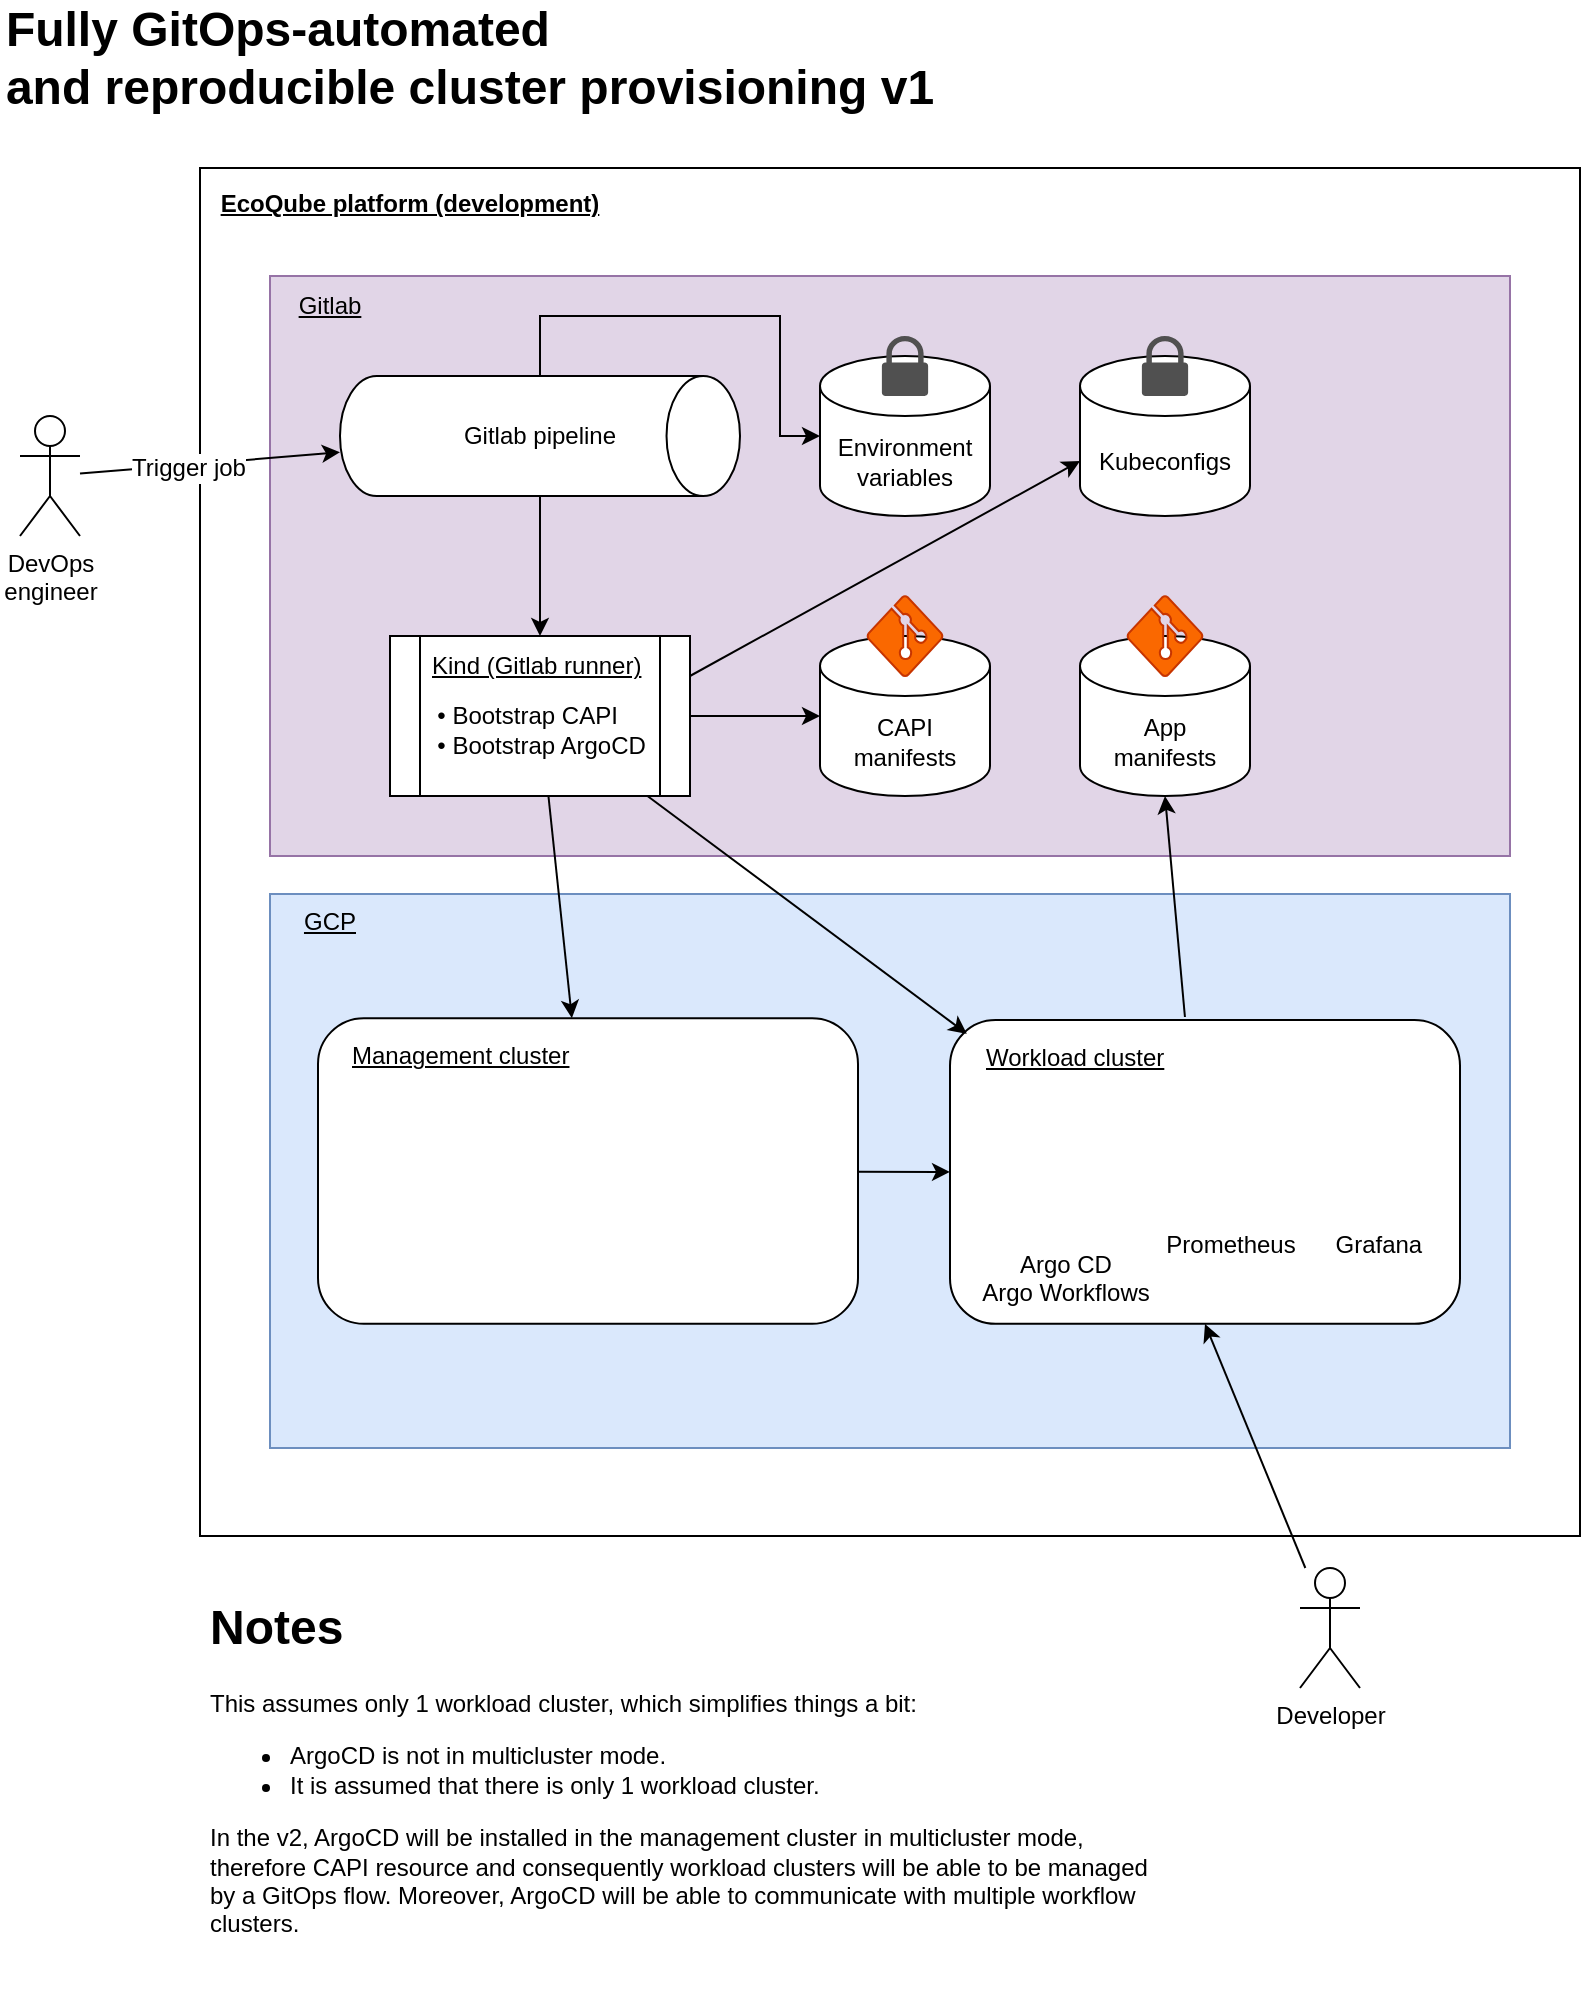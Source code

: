 <mxfile version="17.4.6" type="device"><diagram id="USkxwP469r_o65L17Wv9" name="Page-1"><mxGraphModel dx="1201" dy="2296" grid="1" gridSize="10" guides="1" tooltips="1" connect="1" arrows="1" fold="1" page="1" pageScale="1" pageWidth="827" pageHeight="1169" math="0" shadow="0"><root><mxCell id="0"/><mxCell id="1" parent="0"/><mxCell id="6IMS2J6sC5fqIFnU18Zm-2" value="" style="rounded=0;whiteSpace=wrap;html=1;" vertex="1" parent="1"><mxGeometry x="110" y="40" width="690" height="684" as="geometry"/></mxCell><mxCell id="6IMS2J6sC5fqIFnU18Zm-13" value="" style="group" vertex="1" connectable="0" parent="1"><mxGeometry x="145" y="94" width="620" height="432" as="geometry"/></mxCell><mxCell id="6IMS2J6sC5fqIFnU18Zm-9" value="" style="rounded=0;whiteSpace=wrap;html=1;fillColor=#e1d5e7;strokeColor=#9673a6;" vertex="1" parent="6IMS2J6sC5fqIFnU18Zm-13"><mxGeometry width="620.0" height="290" as="geometry"/></mxCell><mxCell id="6IMS2J6sC5fqIFnU18Zm-7" value="&lt;u&gt;Gitlab&lt;br&gt;&lt;/u&gt;" style="text;html=1;strokeColor=none;fillColor=none;align=center;verticalAlign=middle;whiteSpace=wrap;rounded=0;" vertex="1" parent="6IMS2J6sC5fqIFnU18Zm-13"><mxGeometry width="60" height="30" as="geometry"/></mxCell><mxCell id="6IMS2J6sC5fqIFnU18Zm-15" style="edgeStyle=none;rounded=0;orthogonalLoop=1;jettySize=auto;html=1;entryX=0.5;entryY=0;entryDx=0;entryDy=0;" edge="1" parent="6IMS2J6sC5fqIFnU18Zm-13" source="6IMS2J6sC5fqIFnU18Zm-5" target="6IMS2J6sC5fqIFnU18Zm-12"><mxGeometry relative="1" as="geometry"/></mxCell><mxCell id="6IMS2J6sC5fqIFnU18Zm-5" value="Gitlab pipeline" style="strokeWidth=1;html=1;shape=mxgraph.flowchart.direct_data;whiteSpace=wrap;" vertex="1" parent="6IMS2J6sC5fqIFnU18Zm-13"><mxGeometry x="35" y="50" width="200" height="60" as="geometry"/></mxCell><mxCell id="6IMS2J6sC5fqIFnU18Zm-86" style="edgeStyle=none;rounded=0;orthogonalLoop=1;jettySize=auto;html=1;exitX=1;exitY=0.25;exitDx=0;exitDy=0;entryX=0;entryY=0;entryDx=0;entryDy=52.5;entryPerimeter=0;fontSize=12;fontColor=#000000;" edge="1" parent="6IMS2J6sC5fqIFnU18Zm-13" source="6IMS2J6sC5fqIFnU18Zm-12" target="6IMS2J6sC5fqIFnU18Zm-85"><mxGeometry relative="1" as="geometry"/></mxCell><mxCell id="6IMS2J6sC5fqIFnU18Zm-12" value="&lt;div align=&quot;left&quot;&gt;&lt;br&gt;&lt;/div&gt;&lt;div align=&quot;left&quot;&gt;&amp;nbsp; • Bootstrap CAPI&lt;/div&gt;&lt;div align=&quot;left&quot;&gt;&amp;nbsp; • Bootstrap ArgoCD&lt;br&gt;&lt;/div&gt;" style="shape=process;whiteSpace=wrap;html=1;backgroundOutline=1;strokeWidth=1;align=left;" vertex="1" parent="6IMS2J6sC5fqIFnU18Zm-13"><mxGeometry x="60" y="180" width="150" height="80" as="geometry"/></mxCell><mxCell id="6IMS2J6sC5fqIFnU18Zm-17" style="edgeStyle=none;rounded=0;orthogonalLoop=1;jettySize=auto;html=1;exitX=1;exitY=0.5;exitDx=0;exitDy=0;" edge="1" parent="6IMS2J6sC5fqIFnU18Zm-13" source="6IMS2J6sC5fqIFnU18Zm-12" target="6IMS2J6sC5fqIFnU18Zm-16"><mxGeometry relative="1" as="geometry"/></mxCell><mxCell id="6IMS2J6sC5fqIFnU18Zm-16" value="&lt;div&gt;CAPI&lt;br&gt;&lt;/div&gt;&lt;div&gt;manifests&lt;/div&gt;" style="shape=cylinder3;whiteSpace=wrap;html=1;boundedLbl=1;backgroundOutline=1;size=15;strokeWidth=1;" vertex="1" parent="6IMS2J6sC5fqIFnU18Zm-13"><mxGeometry x="275" y="180" width="85" height="80" as="geometry"/></mxCell><mxCell id="6IMS2J6sC5fqIFnU18Zm-46" style="edgeStyle=orthogonalEdgeStyle;rounded=0;orthogonalLoop=1;jettySize=auto;html=1;entryX=0;entryY=0.5;entryDx=0;entryDy=0;entryPerimeter=0;exitX=0.5;exitY=0;exitDx=0;exitDy=0;exitPerimeter=0;" edge="1" parent="6IMS2J6sC5fqIFnU18Zm-13" source="6IMS2J6sC5fqIFnU18Zm-5" target="6IMS2J6sC5fqIFnU18Zm-44"><mxGeometry relative="1" as="geometry"><Array as="points"><mxPoint x="135" y="20"/><mxPoint x="255" y="20"/><mxPoint x="255" y="80"/></Array></mxGeometry></mxCell><mxCell id="6IMS2J6sC5fqIFnU18Zm-44" value="Environment variables" style="shape=cylinder3;whiteSpace=wrap;html=1;boundedLbl=1;backgroundOutline=1;size=15;strokeWidth=1;" vertex="1" parent="6IMS2J6sC5fqIFnU18Zm-13"><mxGeometry x="275" y="40" width="85" height="80" as="geometry"/></mxCell><mxCell id="6IMS2J6sC5fqIFnU18Zm-49" value="&lt;div align=&quot;left&quot;&gt;&lt;u&gt;Kind (Gitlab runner)&lt;br&gt;&lt;/u&gt;&lt;/div&gt;" style="text;html=1;strokeColor=none;fillColor=none;align=left;verticalAlign=middle;whiteSpace=wrap;rounded=0;" vertex="1" parent="6IMS2J6sC5fqIFnU18Zm-13"><mxGeometry x="79" y="180" width="115" height="30" as="geometry"/></mxCell><mxCell id="6IMS2J6sC5fqIFnU18Zm-63" value="&lt;div&gt;App&lt;br&gt;&lt;/div&gt;&lt;div&gt;manifests&lt;/div&gt;" style="shape=cylinder3;whiteSpace=wrap;html=1;boundedLbl=1;backgroundOutline=1;size=15;strokeWidth=1;" vertex="1" parent="6IMS2J6sC5fqIFnU18Zm-13"><mxGeometry x="405" y="180" width="85" height="80" as="geometry"/></mxCell><mxCell id="6IMS2J6sC5fqIFnU18Zm-81" value="" style="verticalLabelPosition=bottom;html=1;verticalAlign=top;align=center;strokeColor=#C73500;fillColor=#fa6800;shape=mxgraph.azure.git_repository;fontSize=12;fontColor=#000000;" vertex="1" parent="6IMS2J6sC5fqIFnU18Zm-13"><mxGeometry x="298.75" y="160" width="37.5" height="40" as="geometry"/></mxCell><mxCell id="6IMS2J6sC5fqIFnU18Zm-82" value="" style="verticalLabelPosition=bottom;html=1;verticalAlign=top;align=center;strokeColor=#C73500;fillColor=#fa6800;shape=mxgraph.azure.git_repository;fontSize=12;fontColor=#000000;" vertex="1" parent="6IMS2J6sC5fqIFnU18Zm-13"><mxGeometry x="428.75" y="160" width="37.5" height="40" as="geometry"/></mxCell><mxCell id="6IMS2J6sC5fqIFnU18Zm-85" value="Kubeconfigs" style="shape=cylinder3;whiteSpace=wrap;html=1;boundedLbl=1;backgroundOutline=1;size=15;strokeWidth=1;" vertex="1" parent="6IMS2J6sC5fqIFnU18Zm-13"><mxGeometry x="405" y="40" width="85" height="80" as="geometry"/></mxCell><mxCell id="6IMS2J6sC5fqIFnU18Zm-87" value="" style="sketch=0;pointerEvents=1;shadow=0;dashed=0;html=1;strokeColor=none;fillColor=#505050;labelPosition=center;verticalLabelPosition=bottom;verticalAlign=top;outlineConnect=0;align=center;shape=mxgraph.office.security.lock_protected;fontSize=12;fontColor=#000000;" vertex="1" parent="6IMS2J6sC5fqIFnU18Zm-13"><mxGeometry x="435.94" y="30" width="23.12" height="30" as="geometry"/></mxCell><mxCell id="6IMS2J6sC5fqIFnU18Zm-91" value="" style="sketch=0;pointerEvents=1;shadow=0;dashed=0;html=1;strokeColor=none;fillColor=#505050;labelPosition=center;verticalLabelPosition=bottom;verticalAlign=top;outlineConnect=0;align=center;shape=mxgraph.office.security.lock_protected;fontSize=12;fontColor=#000000;" vertex="1" parent="6IMS2J6sC5fqIFnU18Zm-13"><mxGeometry x="305.94" y="30" width="23.12" height="30" as="geometry"/></mxCell><mxCell id="6IMS2J6sC5fqIFnU18Zm-4" value="&lt;div&gt;DevOps&lt;/div&gt;&lt;div&gt;engineer&lt;br&gt;&lt;/div&gt;" style="shape=umlActor;verticalLabelPosition=bottom;verticalAlign=top;html=1;outlineConnect=0;" vertex="1" parent="1"><mxGeometry x="20" y="164" width="30" height="60" as="geometry"/></mxCell><mxCell id="6IMS2J6sC5fqIFnU18Zm-10" style="rounded=0;orthogonalLoop=1;jettySize=auto;html=1;" edge="1" parent="1" source="6IMS2J6sC5fqIFnU18Zm-4" target="6IMS2J6sC5fqIFnU18Zm-5"><mxGeometry relative="1" as="geometry"/></mxCell><mxCell id="6IMS2J6sC5fqIFnU18Zm-89" value="Trigger job" style="edgeLabel;html=1;align=center;verticalAlign=middle;resizable=0;points=[];fontSize=12;fontColor=#000000;" vertex="1" connectable="0" parent="6IMS2J6sC5fqIFnU18Zm-10"><mxGeometry x="-0.144" y="-2" relative="1" as="geometry"><mxPoint x="-2" as="offset"/></mxGeometry></mxCell><UserObject label="https://pradeepl.com/blog/kubernetes/kubernetes-cluster-api-capi-an-introduction/CAPI-CRD-types.png" id="6IMS2J6sC5fqIFnU18Zm-19"><mxCell style="group;fillColor=#dae8fc;strokeColor=#6c8ebf;" vertex="1" connectable="0" parent="1"><mxGeometry x="145" y="403" width="615" height="277" as="geometry"/></mxCell></UserObject><mxCell id="6IMS2J6sC5fqIFnU18Zm-20" value="" style="rounded=0;whiteSpace=wrap;html=1;fillColor=#dae8fc;strokeColor=#6c8ebf;" vertex="1" parent="6IMS2J6sC5fqIFnU18Zm-19"><mxGeometry width="620" height="277" as="geometry"/></mxCell><mxCell id="6IMS2J6sC5fqIFnU18Zm-21" value="&lt;u&gt;GCP&lt;/u&gt;" style="text;html=1;strokeColor=none;fillColor=none;align=center;verticalAlign=middle;whiteSpace=wrap;rounded=0;" vertex="1" parent="6IMS2J6sC5fqIFnU18Zm-19"><mxGeometry width="60.492" height="28.655" as="geometry"/></mxCell><mxCell id="6IMS2J6sC5fqIFnU18Zm-57" value="" style="group" vertex="1" connectable="0" parent="6IMS2J6sC5fqIFnU18Zm-19"><mxGeometry x="34" y="62.086" width="521" height="152.828" as="geometry"/></mxCell><mxCell id="6IMS2J6sC5fqIFnU18Zm-48" value="" style="rounded=1;whiteSpace=wrap;html=1;strokeWidth=1;" vertex="1" parent="6IMS2J6sC5fqIFnU18Zm-57"><mxGeometry x="-10" width="270" height="152.828" as="geometry"/></mxCell><mxCell id="6IMS2J6sC5fqIFnU18Zm-75" value="" style="shape=image;verticalLabelPosition=bottom;labelBackgroundColor=default;verticalAlign=top;aspect=fixed;imageAspect=0;image=https://pradeepl.com/blog/kubernetes/kubernetes-cluster-api-capi-an-introduction/CAPI-CRD-types.png;clipPath=inset(0% 2.33% 0% 0%);" vertex="1" parent="6IMS2J6sC5fqIFnU18Zm-57"><mxGeometry y="50" width="250" height="74.23" as="geometry"/></mxCell><mxCell id="6IMS2J6sC5fqIFnU18Zm-51" value="Management cluster" style="text;html=1;strokeColor=none;fillColor=none;align=left;verticalAlign=middle;whiteSpace=wrap;rounded=0;fontStyle=4" vertex="1" parent="6IMS2J6sC5fqIFnU18Zm-57"><mxGeometry x="4.659" y="4.91" width="131.364" height="28.655" as="geometry"/></mxCell><mxCell id="6IMS2J6sC5fqIFnU18Zm-62" value="" style="group" vertex="1" connectable="0" parent="6IMS2J6sC5fqIFnU18Zm-19"><mxGeometry x="340" y="61.504" width="255" height="153.41" as="geometry"/></mxCell><mxCell id="6IMS2J6sC5fqIFnU18Zm-59" value="" style="rounded=1;whiteSpace=wrap;html=1;strokeWidth=1;" vertex="1" parent="6IMS2J6sC5fqIFnU18Zm-62"><mxGeometry y="1.534" width="255" height="151.876" as="geometry"/></mxCell><mxCell id="6IMS2J6sC5fqIFnU18Zm-60" value="&lt;div align=&quot;left&quot;&gt;Workload cluster&lt;br&gt;&lt;/div&gt;" style="text;html=1;strokeColor=none;fillColor=none;align=left;verticalAlign=middle;whiteSpace=wrap;rounded=0;fontStyle=4" vertex="1" parent="6IMS2J6sC5fqIFnU18Zm-62"><mxGeometry x="15.74" width="135.64" height="40" as="geometry"/></mxCell><mxCell id="6IMS2J6sC5fqIFnU18Zm-69" value="Prometheus" style="shape=image;verticalLabelPosition=bottom;labelBackgroundColor=default;verticalAlign=top;aspect=fixed;imageAspect=0;image=https://upload.wikimedia.org/wikipedia/commons/thumb/3/38/Prometheus_software_logo.svg/1200px-Prometheus_software_logo.svg.png;" vertex="1" parent="6IMS2J6sC5fqIFnU18Zm-62"><mxGeometry x="117.694" y="54.838" width="45.63" height="45.267" as="geometry"/></mxCell><mxCell id="6IMS2J6sC5fqIFnU18Zm-70" value="Grafana" style="shape=image;verticalLabelPosition=bottom;labelBackgroundColor=default;verticalAlign=top;aspect=fixed;imageAspect=0;image=https://cdn.icon-icons.com/icons2/2699/PNG/512/grafana_logo_icon_171048.png;" vertex="1" parent="6IMS2J6sC5fqIFnU18Zm-62"><mxGeometry x="190.551" y="52.345" width="47.76" height="47.76" as="geometry"/></mxCell><mxCell id="6IMS2J6sC5fqIFnU18Zm-73" value="Argo CD&#xA;Argo Workflows" style="shape=image;verticalLabelPosition=bottom;labelBackgroundColor=default;verticalAlign=top;aspect=fixed;imageAspect=0;image=https://argocd-notifications.readthedocs.io/en/v1.1.0/assets/argo.png;" vertex="1" parent="6IMS2J6sC5fqIFnU18Zm-62"><mxGeometry x="35.429" y="43.276" width="45.085" height="66.864" as="geometry"/></mxCell><mxCell id="6IMS2J6sC5fqIFnU18Zm-65" style="edgeStyle=none;rounded=0;orthogonalLoop=1;jettySize=auto;html=1;entryX=0;entryY=0.5;entryDx=0;entryDy=0;" edge="1" parent="6IMS2J6sC5fqIFnU18Zm-19" source="6IMS2J6sC5fqIFnU18Zm-48" target="6IMS2J6sC5fqIFnU18Zm-59"><mxGeometry relative="1" as="geometry"/></mxCell><mxCell id="6IMS2J6sC5fqIFnU18Zm-64" style="rounded=0;orthogonalLoop=1;jettySize=auto;html=1;" edge="1" parent="1" source="6IMS2J6sC5fqIFnU18Zm-12" target="6IMS2J6sC5fqIFnU18Zm-48"><mxGeometry relative="1" as="geometry"/></mxCell><mxCell id="6IMS2J6sC5fqIFnU18Zm-66" value="&lt;div style=&quot;font-size: 24px&quot; align=&quot;left&quot;&gt;Fully GitOps-automated &lt;br style=&quot;font-size: 24px&quot;&gt;&lt;/div&gt;and reproducible cluster provisioning v1" style="text;html=1;strokeColor=none;fillColor=none;align=center;verticalAlign=middle;whiteSpace=wrap;rounded=0;fontSize=24;fontStyle=1" vertex="1" parent="1"><mxGeometry x="10" y="-30" width="470" height="30" as="geometry"/></mxCell><mxCell id="6IMS2J6sC5fqIFnU18Zm-71" style="edgeStyle=none;rounded=0;orthogonalLoop=1;jettySize=auto;html=1;entryX=0.033;entryY=0.045;entryDx=0;entryDy=0;entryPerimeter=0;fontSize=24;" edge="1" parent="1" source="6IMS2J6sC5fqIFnU18Zm-12" target="6IMS2J6sC5fqIFnU18Zm-59"><mxGeometry relative="1" as="geometry"/></mxCell><mxCell id="6IMS2J6sC5fqIFnU18Zm-76" style="edgeStyle=none;rounded=0;orthogonalLoop=1;jettySize=auto;html=1;exitX=0.75;exitY=0;exitDx=0;exitDy=0;entryX=0.5;entryY=1;entryDx=0;entryDy=0;entryPerimeter=0;fontSize=24;" edge="1" parent="1" source="6IMS2J6sC5fqIFnU18Zm-60" target="6IMS2J6sC5fqIFnU18Zm-63"><mxGeometry relative="1" as="geometry"/></mxCell><mxCell id="6IMS2J6sC5fqIFnU18Zm-84" style="edgeStyle=none;rounded=0;orthogonalLoop=1;jettySize=auto;html=1;entryX=0.5;entryY=1;entryDx=0;entryDy=0;fontSize=12;fontColor=#000000;" edge="1" parent="1" source="6IMS2J6sC5fqIFnU18Zm-83" target="6IMS2J6sC5fqIFnU18Zm-59"><mxGeometry relative="1" as="geometry"/></mxCell><mxCell id="6IMS2J6sC5fqIFnU18Zm-83" value="Developer" style="shape=umlActor;verticalLabelPosition=bottom;verticalAlign=top;html=1;outlineConnect=0;" vertex="1" parent="1"><mxGeometry x="660" y="740" width="30" height="60" as="geometry"/></mxCell><mxCell id="6IMS2J6sC5fqIFnU18Zm-88" value="EcoQube platform (development)" style="text;html=1;strokeColor=none;fillColor=none;align=center;verticalAlign=middle;whiteSpace=wrap;rounded=0;fontStyle=5" vertex="1" parent="1"><mxGeometry x="110" y="40" width="210" height="36" as="geometry"/></mxCell><mxCell id="6IMS2J6sC5fqIFnU18Zm-93" value="&lt;h1&gt;Notes&lt;/h1&gt;&lt;p&gt;This assumes only 1 workload cluster, which simplifies things a bit:&lt;br&gt;&lt;/p&gt;&lt;ul&gt;&lt;li&gt;ArgoCD is not in multicluster mode.&lt;/li&gt;&lt;li&gt;It is assumed that there is only 1 workload cluster.&lt;/li&gt;&lt;/ul&gt;&lt;div&gt;In the v2, ArgoCD will be installed in the management cluster in multicluster mode, therefore CAPI resource and consequently workload clusters will be able to be managed by a GitOps flow. Moreover, ArgoCD will be able to communicate with multiple workflow clusters.&lt;br&gt;&lt;/div&gt;" style="text;html=1;strokeColor=none;fillColor=none;spacing=5;spacingTop=-20;whiteSpace=wrap;overflow=hidden;rounded=0;fontSize=12;fontColor=#000000;" vertex="1" parent="1"><mxGeometry x="110" y="750" width="490" height="200" as="geometry"/></mxCell></root></mxGraphModel></diagram></mxfile>